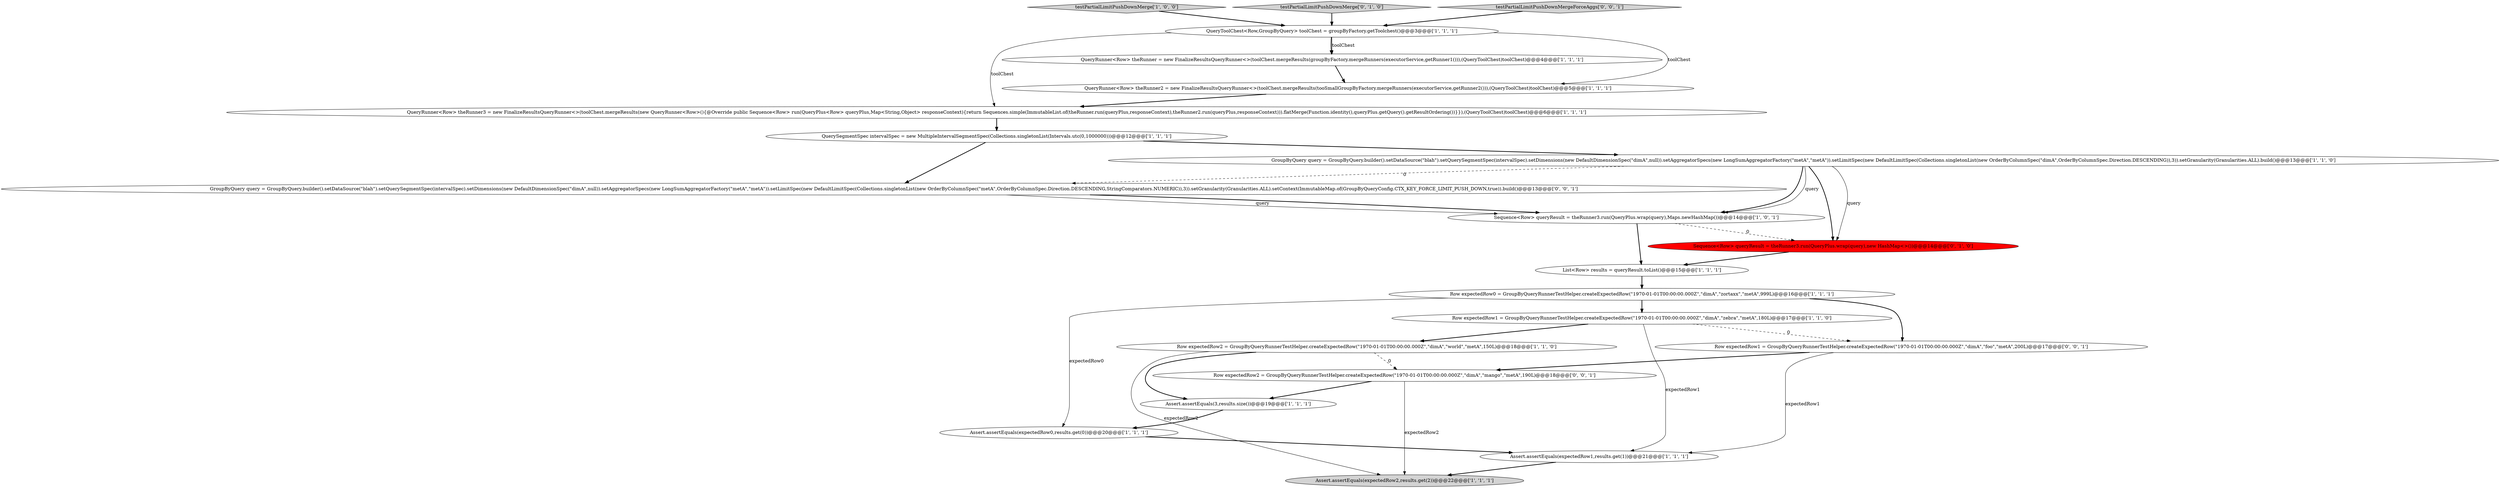 digraph {
7 [style = filled, label = "Assert.assertEquals(3,results.size())@@@19@@@['1', '1', '1']", fillcolor = white, shape = ellipse image = "AAA0AAABBB1BBB"];
1 [style = filled, label = "Assert.assertEquals(expectedRow2,results.get(2))@@@22@@@['1', '1', '1']", fillcolor = lightgray, shape = ellipse image = "AAA0AAABBB1BBB"];
13 [style = filled, label = "testPartialLimitPushDownMerge['1', '0', '0']", fillcolor = lightgray, shape = diamond image = "AAA0AAABBB1BBB"];
21 [style = filled, label = "Row expectedRow1 = GroupByQueryRunnerTestHelper.createExpectedRow(\"1970-01-01T00:00:00.000Z\",\"dimA\",\"foo\",\"metA\",200L)@@@17@@@['0', '0', '1']", fillcolor = white, shape = ellipse image = "AAA0AAABBB3BBB"];
5 [style = filled, label = "Row expectedRow0 = GroupByQueryRunnerTestHelper.createExpectedRow(\"1970-01-01T00:00:00.000Z\",\"dimA\",\"zortaxx\",\"metA\",999L)@@@16@@@['1', '1', '1']", fillcolor = white, shape = ellipse image = "AAA0AAABBB1BBB"];
17 [style = filled, label = "Sequence<Row> queryResult = theRunner3.run(QueryPlus.wrap(query),new HashMap<>())@@@14@@@['0', '1', '0']", fillcolor = red, shape = ellipse image = "AAA1AAABBB2BBB"];
3 [style = filled, label = "QueryRunner<Row> theRunner = new FinalizeResultsQueryRunner<>(toolChest.mergeResults(groupByFactory.mergeRunners(executorService,getRunner1())),(QueryToolChest)toolChest)@@@4@@@['1', '1', '1']", fillcolor = white, shape = ellipse image = "AAA0AAABBB1BBB"];
12 [style = filled, label = "GroupByQuery query = GroupByQuery.builder().setDataSource(\"blah\").setQuerySegmentSpec(intervalSpec).setDimensions(new DefaultDimensionSpec(\"dimA\",null)).setAggregatorSpecs(new LongSumAggregatorFactory(\"metA\",\"metA\")).setLimitSpec(new DefaultLimitSpec(Collections.singletonList(new OrderByColumnSpec(\"dimA\",OrderByColumnSpec.Direction.DESCENDING)),3)).setGranularity(Granularities.ALL).build()@@@13@@@['1', '1', '0']", fillcolor = white, shape = ellipse image = "AAA0AAABBB1BBB"];
15 [style = filled, label = "Row expectedRow2 = GroupByQueryRunnerTestHelper.createExpectedRow(\"1970-01-01T00:00:00.000Z\",\"dimA\",\"world\",\"metA\",150L)@@@18@@@['1', '1', '0']", fillcolor = white, shape = ellipse image = "AAA0AAABBB1BBB"];
14 [style = filled, label = "QueryToolChest<Row,GroupByQuery> toolChest = groupByFactory.getToolchest()@@@3@@@['1', '1', '1']", fillcolor = white, shape = ellipse image = "AAA0AAABBB1BBB"];
11 [style = filled, label = "List<Row> results = queryResult.toList()@@@15@@@['1', '1', '1']", fillcolor = white, shape = ellipse image = "AAA0AAABBB1BBB"];
18 [style = filled, label = "Row expectedRow2 = GroupByQueryRunnerTestHelper.createExpectedRow(\"1970-01-01T00:00:00.000Z\",\"dimA\",\"mango\",\"metA\",190L)@@@18@@@['0', '0', '1']", fillcolor = white, shape = ellipse image = "AAA0AAABBB3BBB"];
16 [style = filled, label = "testPartialLimitPushDownMerge['0', '1', '0']", fillcolor = lightgray, shape = diamond image = "AAA0AAABBB2BBB"];
0 [style = filled, label = "Sequence<Row> queryResult = theRunner3.run(QueryPlus.wrap(query),Maps.newHashMap())@@@14@@@['1', '0', '1']", fillcolor = white, shape = ellipse image = "AAA0AAABBB1BBB"];
20 [style = filled, label = "GroupByQuery query = GroupByQuery.builder().setDataSource(\"blah\").setQuerySegmentSpec(intervalSpec).setDimensions(new DefaultDimensionSpec(\"dimA\",null)).setAggregatorSpecs(new LongSumAggregatorFactory(\"metA\",\"metA\")).setLimitSpec(new DefaultLimitSpec(Collections.singletonList(new OrderByColumnSpec(\"metA\",OrderByColumnSpec.Direction.DESCENDING,StringComparators.NUMERIC)),3)).setGranularity(Granularities.ALL).setContext(ImmutableMap.of(GroupByQueryConfig.CTX_KEY_FORCE_LIMIT_PUSH_DOWN,true)).build()@@@13@@@['0', '0', '1']", fillcolor = white, shape = ellipse image = "AAA0AAABBB3BBB"];
8 [style = filled, label = "QuerySegmentSpec intervalSpec = new MultipleIntervalSegmentSpec(Collections.singletonList(Intervals.utc(0,1000000)))@@@12@@@['1', '1', '1']", fillcolor = white, shape = ellipse image = "AAA0AAABBB1BBB"];
9 [style = filled, label = "Row expectedRow1 = GroupByQueryRunnerTestHelper.createExpectedRow(\"1970-01-01T00:00:00.000Z\",\"dimA\",\"zebra\",\"metA\",180L)@@@17@@@['1', '1', '0']", fillcolor = white, shape = ellipse image = "AAA0AAABBB1BBB"];
10 [style = filled, label = "QueryRunner<Row> theRunner2 = new FinalizeResultsQueryRunner<>(toolChest.mergeResults(tooSmallGroupByFactory.mergeRunners(executorService,getRunner2())),(QueryToolChest)toolChest)@@@5@@@['1', '1', '1']", fillcolor = white, shape = ellipse image = "AAA0AAABBB1BBB"];
6 [style = filled, label = "Assert.assertEquals(expectedRow1,results.get(1))@@@21@@@['1', '1', '1']", fillcolor = white, shape = ellipse image = "AAA0AAABBB1BBB"];
19 [style = filled, label = "testPartialLimitPushDownMergeForceAggs['0', '0', '1']", fillcolor = lightgray, shape = diamond image = "AAA0AAABBB3BBB"];
4 [style = filled, label = "QueryRunner<Row> theRunner3 = new FinalizeResultsQueryRunner<>(toolChest.mergeResults(new QueryRunner<Row>(){@Override public Sequence<Row> run(QueryPlus<Row> queryPlus,Map<String,Object> responseContext){return Sequences.simple(ImmutableList.of(theRunner.run(queryPlus,responseContext),theRunner2.run(queryPlus,responseContext))).flatMerge(Function.identity(),queryPlus.getQuery().getResultOrdering())}}),(QueryToolChest)toolChest)@@@6@@@['1', '1', '1']", fillcolor = white, shape = ellipse image = "AAA0AAABBB1BBB"];
2 [style = filled, label = "Assert.assertEquals(expectedRow0,results.get(0))@@@20@@@['1', '1', '1']", fillcolor = white, shape = ellipse image = "AAA0AAABBB1BBB"];
12->17 [style = solid, label="query"];
14->3 [style = bold, label=""];
9->6 [style = solid, label="expectedRow1"];
12->20 [style = dashed, label="0"];
15->7 [style = bold, label=""];
5->9 [style = bold, label=""];
2->6 [style = bold, label=""];
15->1 [style = solid, label="expectedRow2"];
20->0 [style = bold, label=""];
12->17 [style = bold, label=""];
15->18 [style = dashed, label="0"];
0->11 [style = bold, label=""];
12->0 [style = bold, label=""];
0->17 [style = dashed, label="0"];
21->18 [style = bold, label=""];
21->6 [style = solid, label="expectedRow1"];
12->0 [style = solid, label="query"];
5->21 [style = bold, label=""];
3->10 [style = bold, label=""];
6->1 [style = bold, label=""];
11->5 [style = bold, label=""];
14->10 [style = solid, label="toolChest"];
14->3 [style = solid, label="toolChest"];
8->20 [style = bold, label=""];
19->14 [style = bold, label=""];
9->21 [style = dashed, label="0"];
9->15 [style = bold, label=""];
7->2 [style = bold, label=""];
5->2 [style = solid, label="expectedRow0"];
10->4 [style = bold, label=""];
14->4 [style = solid, label="toolChest"];
4->8 [style = bold, label=""];
16->14 [style = bold, label=""];
18->1 [style = solid, label="expectedRow2"];
20->0 [style = solid, label="query"];
18->7 [style = bold, label=""];
13->14 [style = bold, label=""];
8->12 [style = bold, label=""];
17->11 [style = bold, label=""];
}
